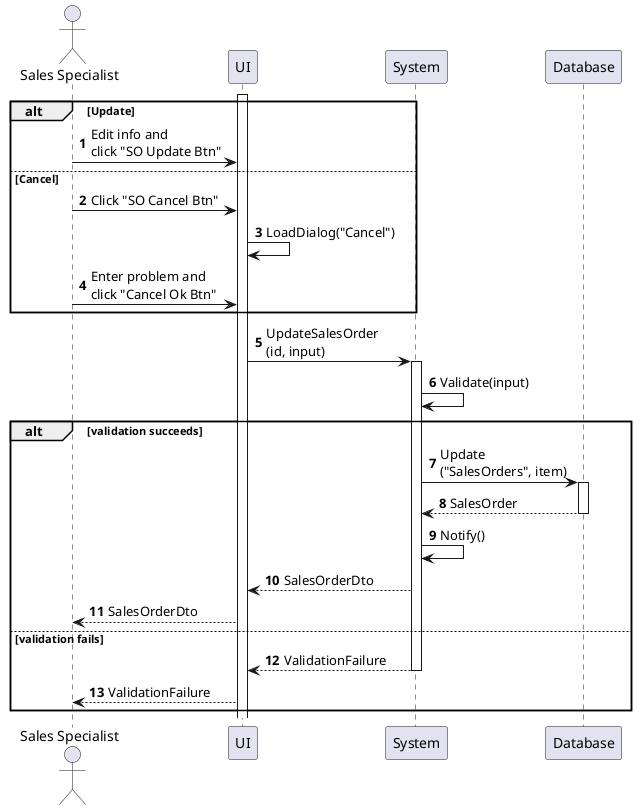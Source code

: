 @startuml sales-order-update
autonumber

actor "Sales Specialist" as a
participant UI as f
participant System as b
participant Database as d

activate f

alt Update
    a -> f : Edit info and\nclick "SO Update Btn"
else Cancel
    a -> f : Click "SO Cancel Btn"
    f -> f : LoadDialog("Cancel")
    a -> f : Enter problem and\nclick "Cancel Ok Btn"
end

f -> b : UpdateSalesOrder\n(id, input)
activate b
b -> b : Validate(input)

alt validation succeeds
    b -> d : Update\n("SalesOrders", item)
    activate d
    return SalesOrder
    b -> b : Notify()
    b --> f : SalesOrderDto
    f --> a : SalesOrderDto
else validation fails
    return ValidationFailure
    f --> a : ValidationFailure
end
@enduml
